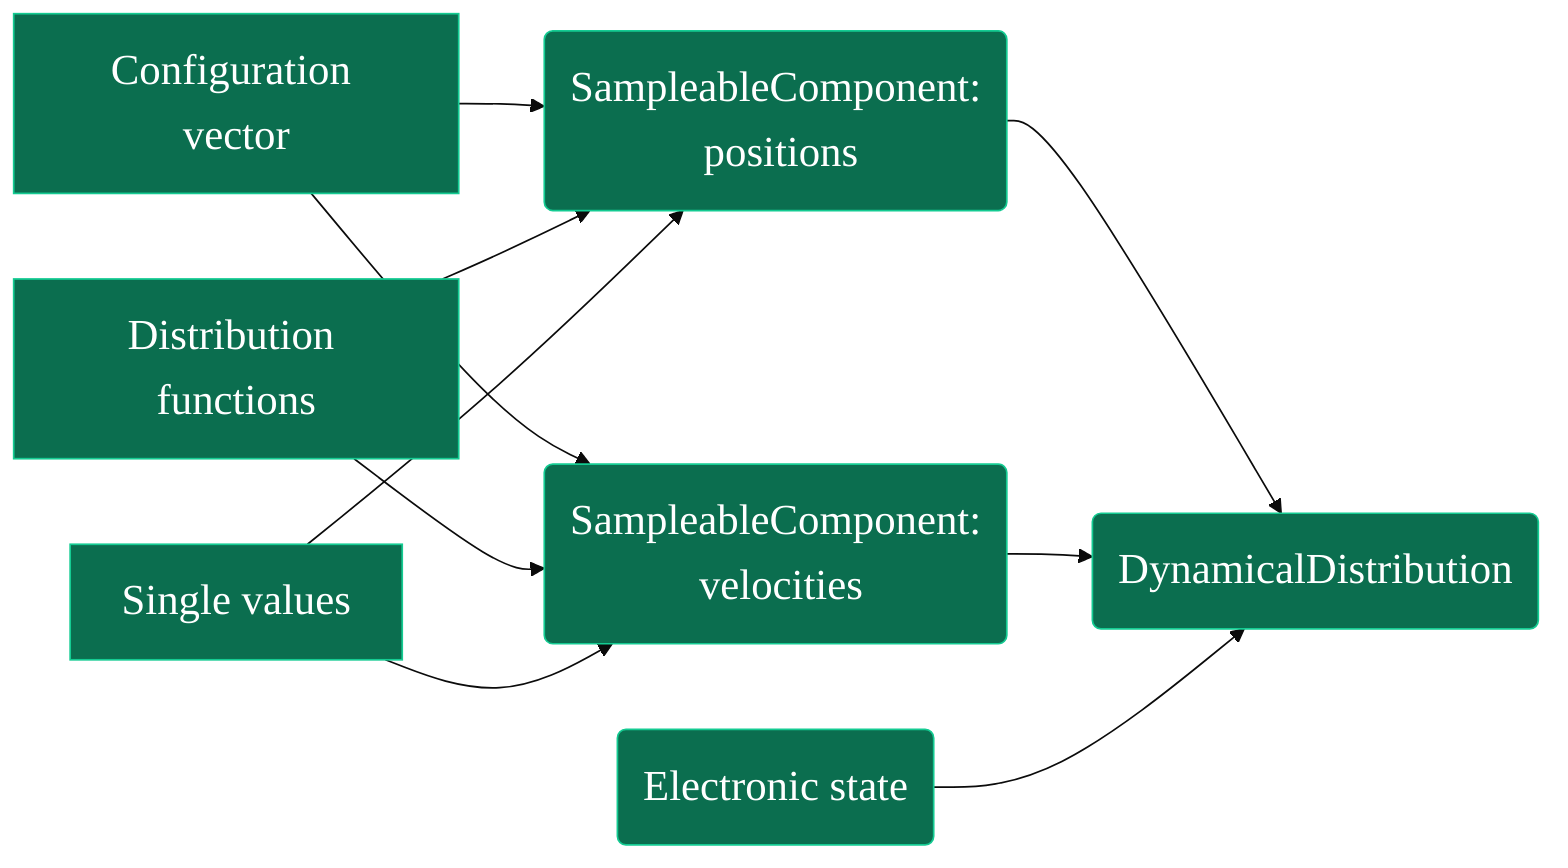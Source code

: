 %%{
    init: {
        'theme': 'base', 
        'themeVariables': { 
            'fontSize': '25px',
            'primaryColor': '#0B6E4F',
            'primaryBorderColor': '#14cb92',
            'primaryTextColor': '#fff',
            'fontFamily': 'Lexend'
        }
    }
}%%


    graph LR
        R[Configuration vector] --> S1(SampleableComponent:\n positions)
        F[Distribution functions] --> S1
        Rfix[Single values] --> S1
        R --> S2(SampleableComponent:\n velocities)
        F --> S2
        Rfix --> S2
        S1 --> DD(DynamicalDistribution)
        S2 --> DD
        S3(Electronic state) --> DD